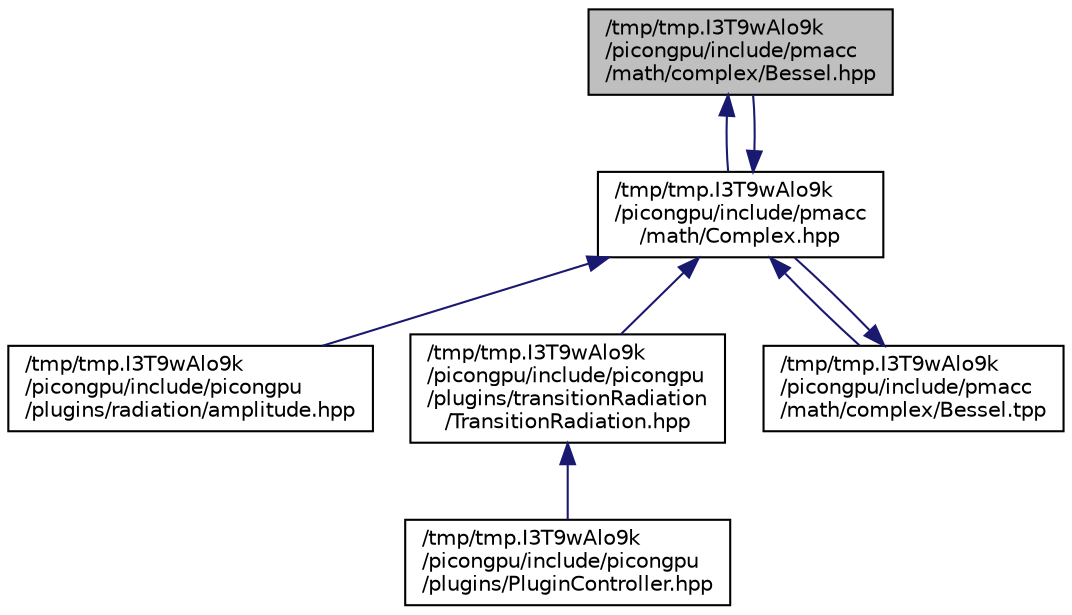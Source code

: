 digraph "/tmp/tmp.I3T9wAlo9k/picongpu/include/pmacc/math/complex/Bessel.hpp"
{
 // LATEX_PDF_SIZE
  edge [fontname="Helvetica",fontsize="10",labelfontname="Helvetica",labelfontsize="10"];
  node [fontname="Helvetica",fontsize="10",shape=record];
  Node1 [label="/tmp/tmp.I3T9wAlo9k\l/picongpu/include/pmacc\l/math/complex/Bessel.hpp",height=0.2,width=0.4,color="black", fillcolor="grey75", style="filled", fontcolor="black",tooltip=" "];
  Node1 -> Node2 [dir="back",color="midnightblue",fontsize="10",style="solid",fontname="Helvetica"];
  Node2 [label="/tmp/tmp.I3T9wAlo9k\l/picongpu/include/pmacc\l/math/Complex.hpp",height=0.2,width=0.4,color="black", fillcolor="white", style="filled",URL="$_complex_8hpp_source.html",tooltip=" "];
  Node2 -> Node3 [dir="back",color="midnightblue",fontsize="10",style="solid",fontname="Helvetica"];
  Node3 [label="/tmp/tmp.I3T9wAlo9k\l/picongpu/include/picongpu\l/plugins/radiation/amplitude.hpp",height=0.2,width=0.4,color="black", fillcolor="white", style="filled",URL="$amplitude_8hpp_source.html",tooltip=" "];
  Node2 -> Node4 [dir="back",color="midnightblue",fontsize="10",style="solid",fontname="Helvetica"];
  Node4 [label="/tmp/tmp.I3T9wAlo9k\l/picongpu/include/picongpu\l/plugins/transitionRadiation\l/TransitionRadiation.hpp",height=0.2,width=0.4,color="black", fillcolor="white", style="filled",URL="$_transition_radiation_8hpp_source.html",tooltip=" "];
  Node4 -> Node5 [dir="back",color="midnightblue",fontsize="10",style="solid",fontname="Helvetica"];
  Node5 [label="/tmp/tmp.I3T9wAlo9k\l/picongpu/include/picongpu\l/plugins/PluginController.hpp",height=0.2,width=0.4,color="black", fillcolor="white", style="filled",URL="$_plugin_controller_8hpp_source.html",tooltip=" "];
  Node2 -> Node1 [dir="back",color="midnightblue",fontsize="10",style="solid",fontname="Helvetica"];
  Node2 -> Node6 [dir="back",color="midnightblue",fontsize="10",style="solid",fontname="Helvetica"];
  Node6 [label="/tmp/tmp.I3T9wAlo9k\l/picongpu/include/pmacc\l/math/complex/Bessel.tpp",height=0.2,width=0.4,color="black", fillcolor="white", style="filled",URL="$math_2complex_2bessel_8tpp.html",tooltip=" "];
  Node6 -> Node2 [dir="back",color="midnightblue",fontsize="10",style="solid",fontname="Helvetica"];
}
